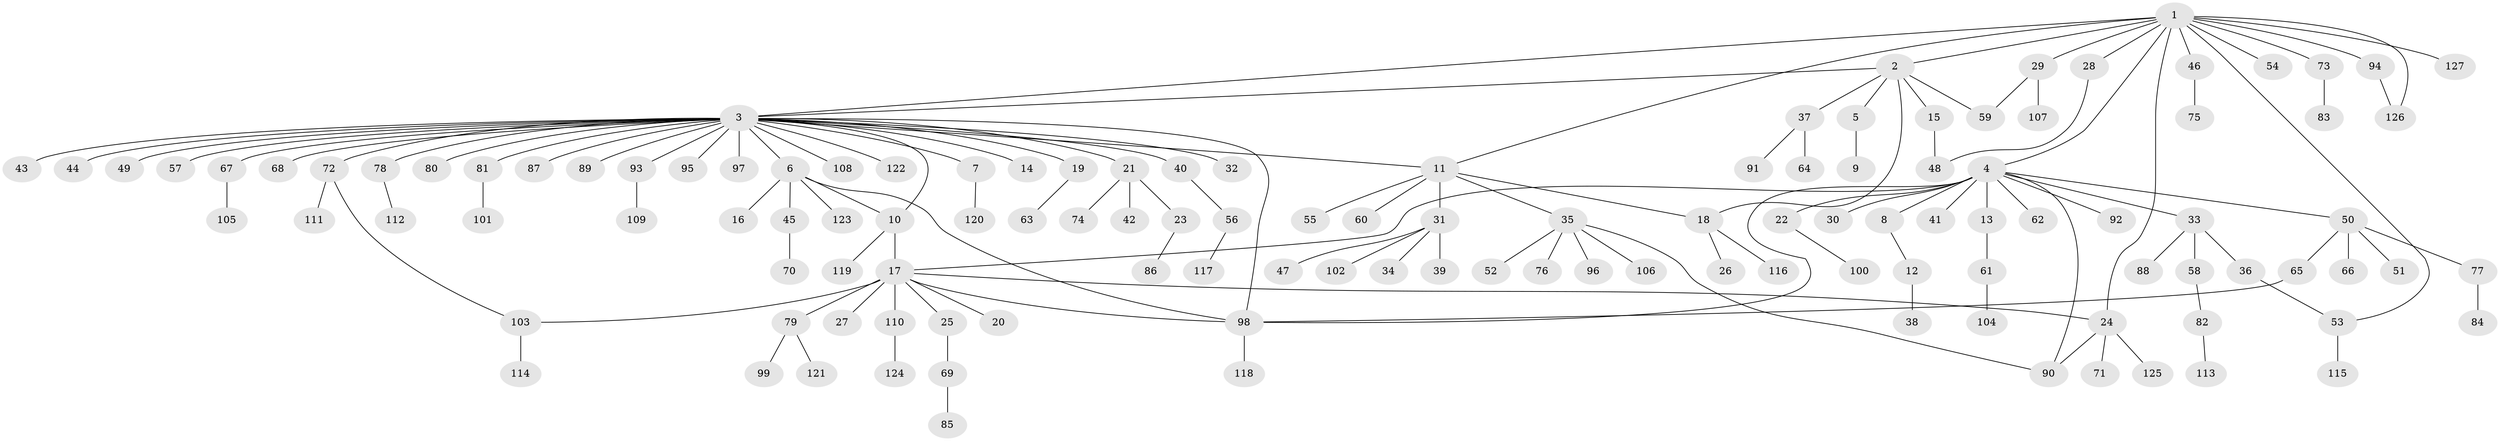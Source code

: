 // Generated by graph-tools (version 1.1) at 2025/35/03/09/25 02:35:21]
// undirected, 127 vertices, 143 edges
graph export_dot {
graph [start="1"]
  node [color=gray90,style=filled];
  1;
  2;
  3;
  4;
  5;
  6;
  7;
  8;
  9;
  10;
  11;
  12;
  13;
  14;
  15;
  16;
  17;
  18;
  19;
  20;
  21;
  22;
  23;
  24;
  25;
  26;
  27;
  28;
  29;
  30;
  31;
  32;
  33;
  34;
  35;
  36;
  37;
  38;
  39;
  40;
  41;
  42;
  43;
  44;
  45;
  46;
  47;
  48;
  49;
  50;
  51;
  52;
  53;
  54;
  55;
  56;
  57;
  58;
  59;
  60;
  61;
  62;
  63;
  64;
  65;
  66;
  67;
  68;
  69;
  70;
  71;
  72;
  73;
  74;
  75;
  76;
  77;
  78;
  79;
  80;
  81;
  82;
  83;
  84;
  85;
  86;
  87;
  88;
  89;
  90;
  91;
  92;
  93;
  94;
  95;
  96;
  97;
  98;
  99;
  100;
  101;
  102;
  103;
  104;
  105;
  106;
  107;
  108;
  109;
  110;
  111;
  112;
  113;
  114;
  115;
  116;
  117;
  118;
  119;
  120;
  121;
  122;
  123;
  124;
  125;
  126;
  127;
  1 -- 2;
  1 -- 3;
  1 -- 4;
  1 -- 11;
  1 -- 24;
  1 -- 28;
  1 -- 29;
  1 -- 46;
  1 -- 53;
  1 -- 54;
  1 -- 73;
  1 -- 94;
  1 -- 126;
  1 -- 127;
  2 -- 3;
  2 -- 5;
  2 -- 15;
  2 -- 18;
  2 -- 37;
  2 -- 59;
  3 -- 6;
  3 -- 7;
  3 -- 10;
  3 -- 11;
  3 -- 14;
  3 -- 19;
  3 -- 21;
  3 -- 32;
  3 -- 40;
  3 -- 43;
  3 -- 44;
  3 -- 49;
  3 -- 57;
  3 -- 67;
  3 -- 68;
  3 -- 72;
  3 -- 78;
  3 -- 80;
  3 -- 81;
  3 -- 87;
  3 -- 89;
  3 -- 93;
  3 -- 95;
  3 -- 97;
  3 -- 98;
  3 -- 108;
  3 -- 122;
  4 -- 8;
  4 -- 13;
  4 -- 17;
  4 -- 22;
  4 -- 30;
  4 -- 33;
  4 -- 41;
  4 -- 50;
  4 -- 62;
  4 -- 90;
  4 -- 92;
  4 -- 98;
  5 -- 9;
  6 -- 10;
  6 -- 16;
  6 -- 45;
  6 -- 98;
  6 -- 123;
  7 -- 120;
  8 -- 12;
  10 -- 17;
  10 -- 119;
  11 -- 18;
  11 -- 31;
  11 -- 35;
  11 -- 55;
  11 -- 60;
  12 -- 38;
  13 -- 61;
  15 -- 48;
  17 -- 20;
  17 -- 24;
  17 -- 25;
  17 -- 27;
  17 -- 79;
  17 -- 98;
  17 -- 103;
  17 -- 110;
  18 -- 26;
  18 -- 116;
  19 -- 63;
  21 -- 23;
  21 -- 42;
  21 -- 74;
  22 -- 100;
  23 -- 86;
  24 -- 71;
  24 -- 90;
  24 -- 125;
  25 -- 69;
  28 -- 48;
  29 -- 59;
  29 -- 107;
  31 -- 34;
  31 -- 39;
  31 -- 47;
  31 -- 102;
  33 -- 36;
  33 -- 58;
  33 -- 88;
  35 -- 52;
  35 -- 76;
  35 -- 90;
  35 -- 96;
  35 -- 106;
  36 -- 53;
  37 -- 64;
  37 -- 91;
  40 -- 56;
  45 -- 70;
  46 -- 75;
  50 -- 51;
  50 -- 65;
  50 -- 66;
  50 -- 77;
  53 -- 115;
  56 -- 117;
  58 -- 82;
  61 -- 104;
  65 -- 98;
  67 -- 105;
  69 -- 85;
  72 -- 103;
  72 -- 111;
  73 -- 83;
  77 -- 84;
  78 -- 112;
  79 -- 99;
  79 -- 121;
  81 -- 101;
  82 -- 113;
  93 -- 109;
  94 -- 126;
  98 -- 118;
  103 -- 114;
  110 -- 124;
}

